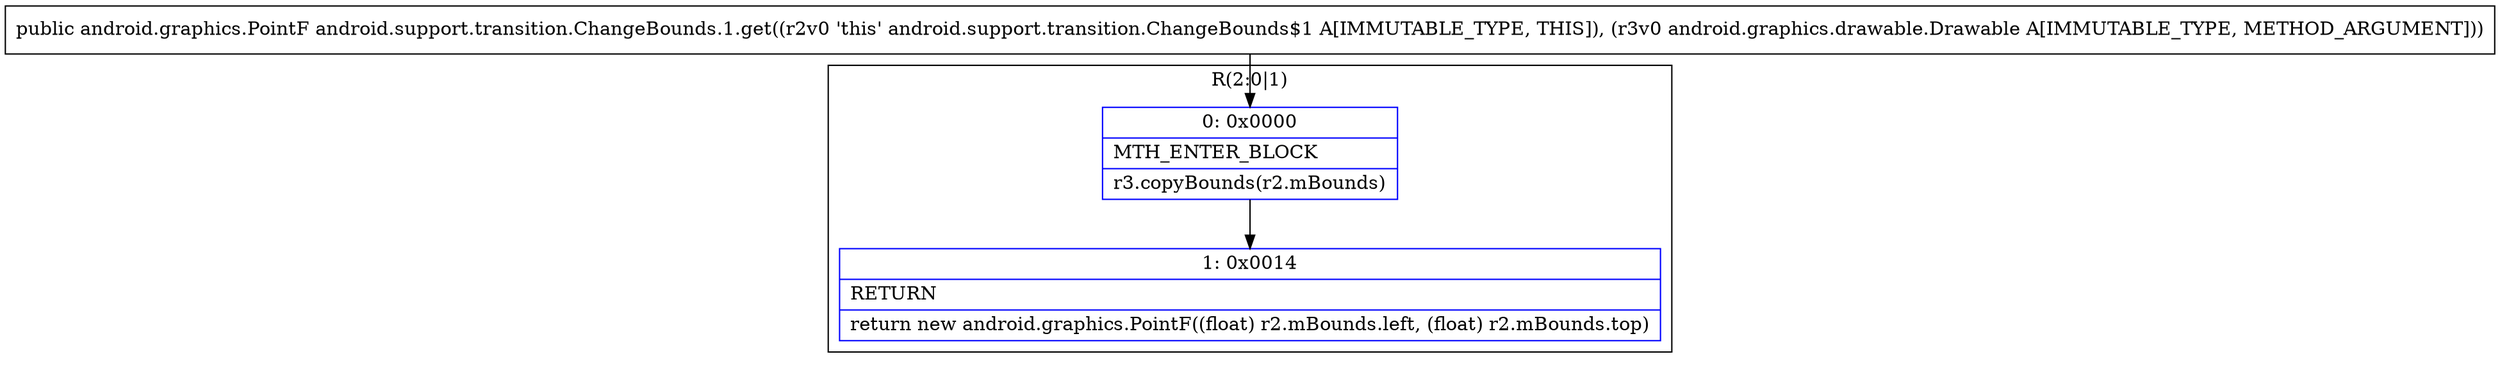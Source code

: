 digraph "CFG forandroid.support.transition.ChangeBounds.1.get(Landroid\/graphics\/drawable\/Drawable;)Landroid\/graphics\/PointF;" {
subgraph cluster_Region_1042590627 {
label = "R(2:0|1)";
node [shape=record,color=blue];
Node_0 [shape=record,label="{0\:\ 0x0000|MTH_ENTER_BLOCK\l|r3.copyBounds(r2.mBounds)\l}"];
Node_1 [shape=record,label="{1\:\ 0x0014|RETURN\l|return new android.graphics.PointF((float) r2.mBounds.left, (float) r2.mBounds.top)\l}"];
}
MethodNode[shape=record,label="{public android.graphics.PointF android.support.transition.ChangeBounds.1.get((r2v0 'this' android.support.transition.ChangeBounds$1 A[IMMUTABLE_TYPE, THIS]), (r3v0 android.graphics.drawable.Drawable A[IMMUTABLE_TYPE, METHOD_ARGUMENT])) }"];
MethodNode -> Node_0;
Node_0 -> Node_1;
}

